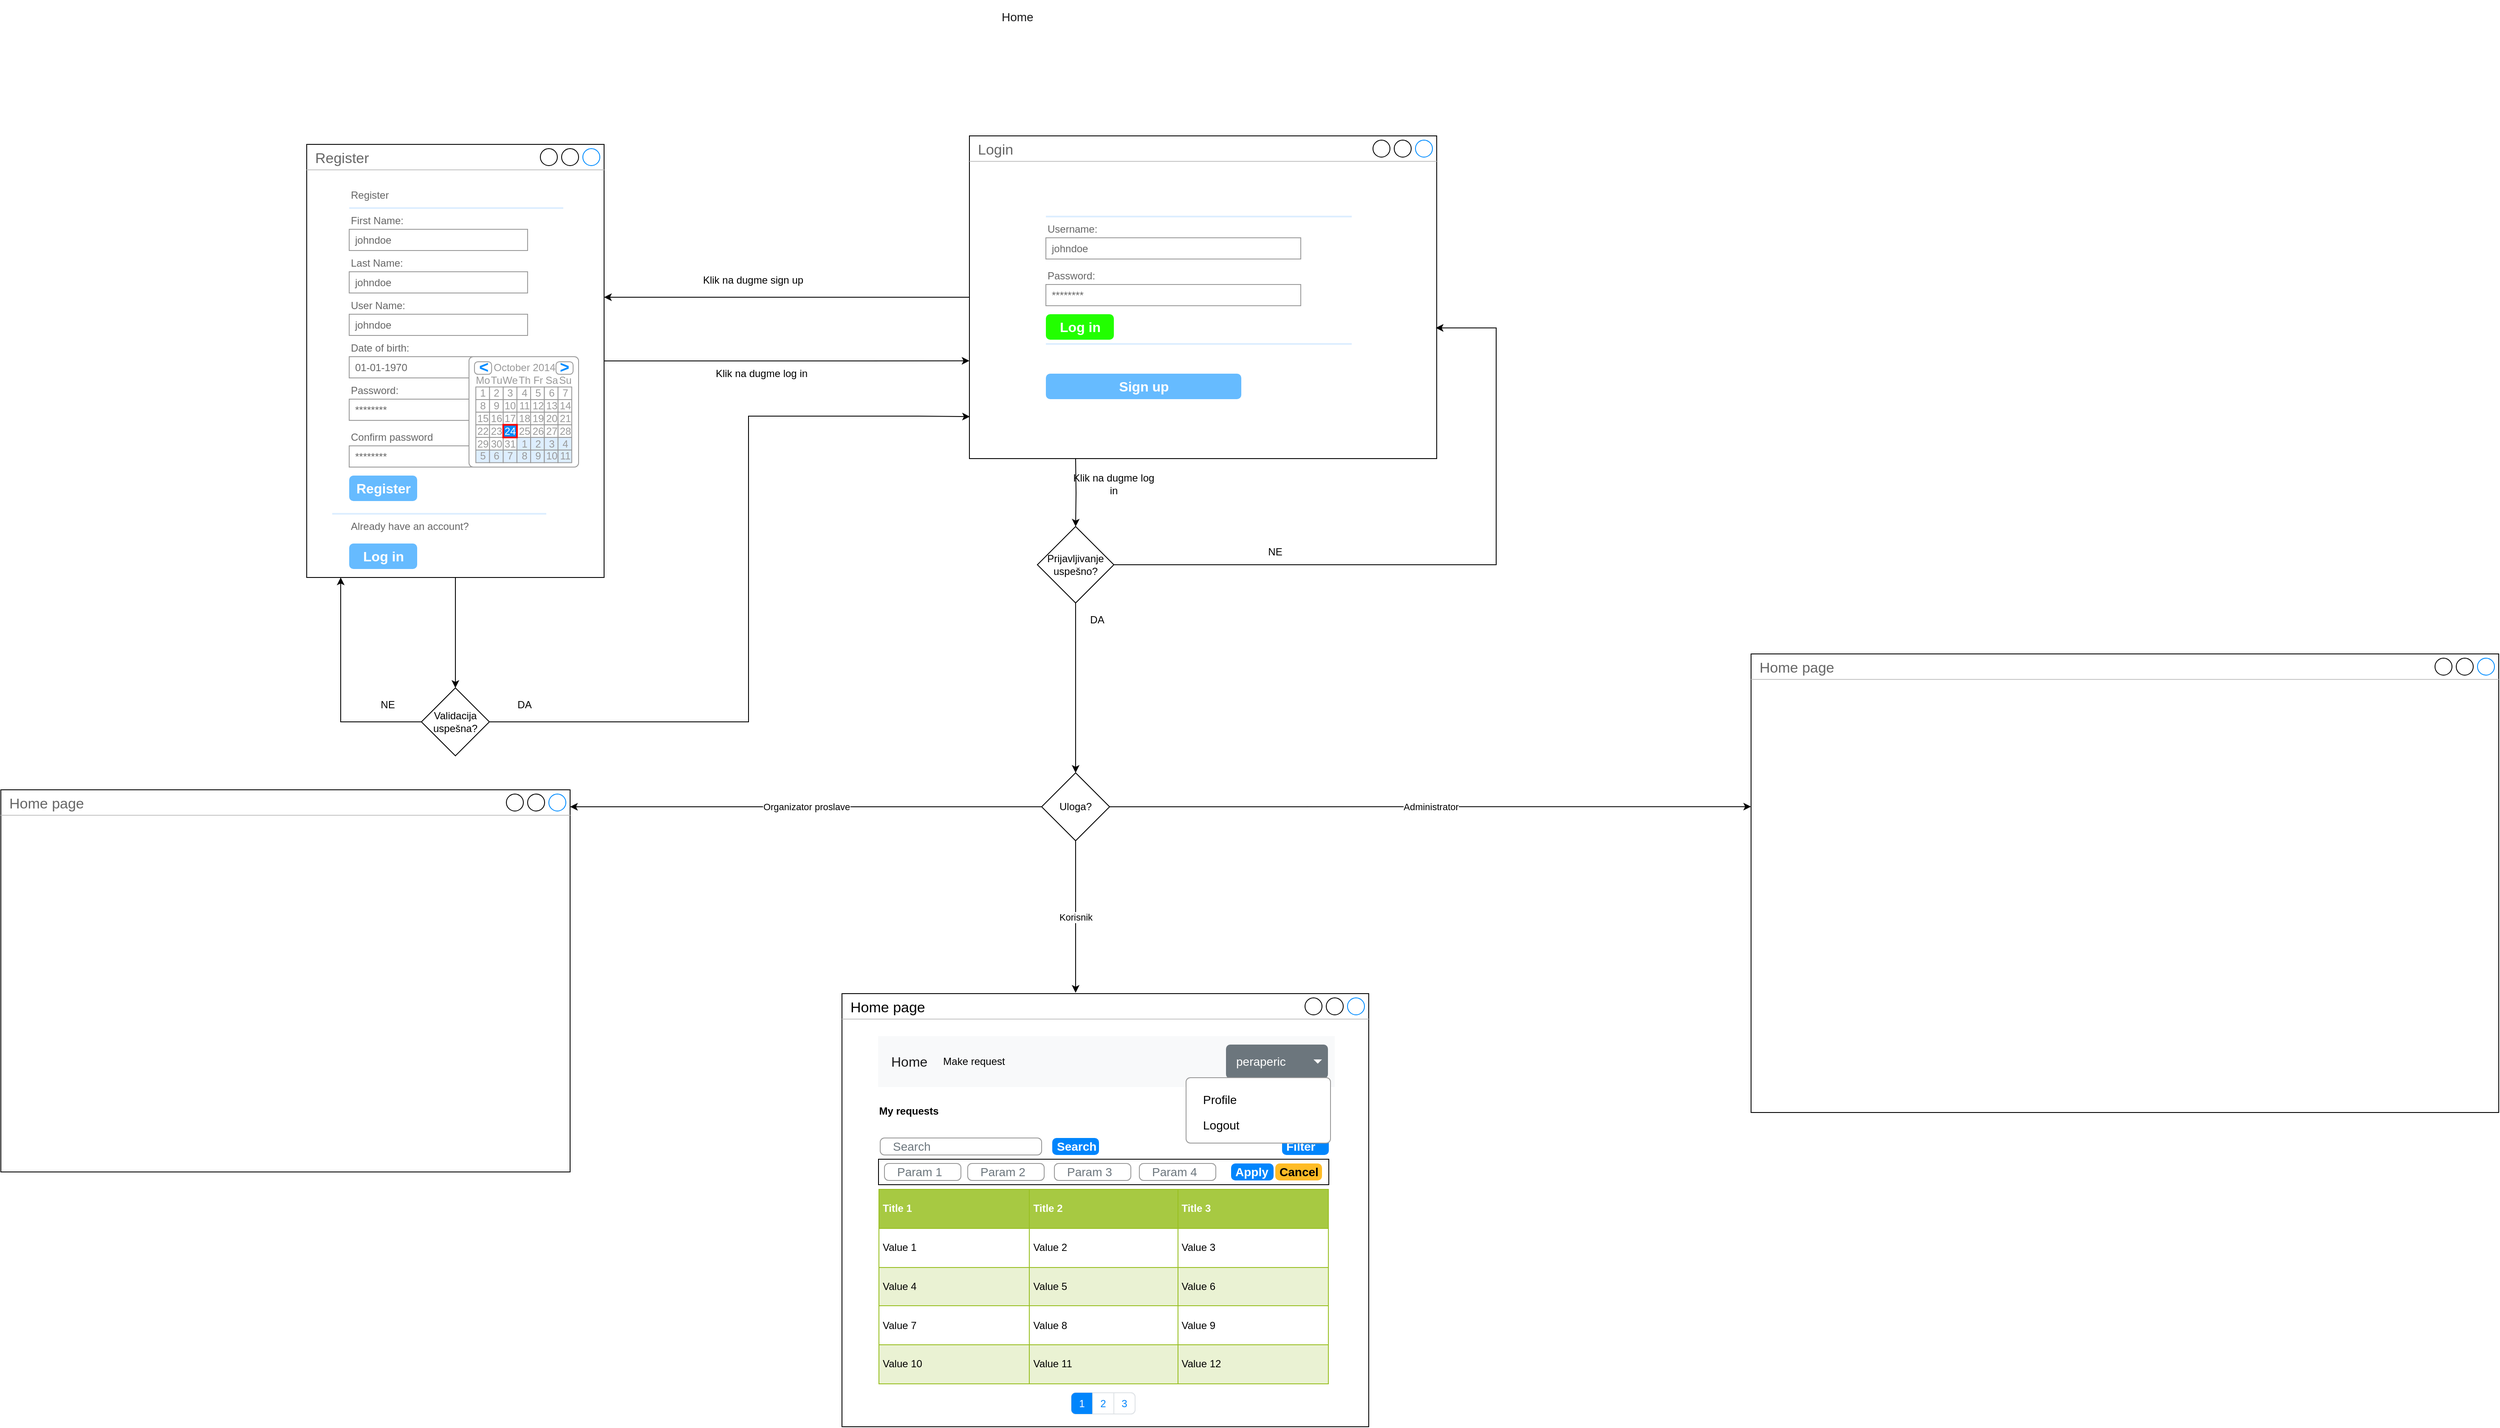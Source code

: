 <mxfile version="14.6.3" type="device"><diagram id="hn4XhIRVyCUq-A5fu4Kj" name="Page-1"><mxGraphModel dx="5763" dy="3389" grid="1" gridSize="10" guides="1" tooltips="1" connect="1" arrows="1" fold="1" page="1" pageScale="1" pageWidth="850" pageHeight="1100" math="0" shadow="0"><root><mxCell id="0"/><mxCell id="1" parent="0"/><mxCell id="iUttRsAcflUPDt40Tcuy-1" value="Login" style="strokeWidth=1;shadow=0;dashed=0;align=center;html=1;shape=mxgraph.mockup.containers.window;align=left;verticalAlign=top;spacingLeft=8;strokeColor2=#008cff;strokeColor3=#c4c4c4;fontColor=#666666;mainText=;fontSize=17;labelBackgroundColor=none;" parent="1" vertex="1"><mxGeometry x="60" y="30" width="550" height="380" as="geometry"/></mxCell><mxCell id="iUttRsAcflUPDt40Tcuy-2" value="" style="strokeWidth=1;shadow=0;dashed=0;align=center;html=1;shape=mxgraph.mockup.forms.rrect;rSize=0;fillColor=#ffffff;strokeColor=none;" parent="1" vertex="1"><mxGeometry x="140" y="90" width="400" height="270" as="geometry"/></mxCell><mxCell id="iUttRsAcflUPDt40Tcuy-3" value="" style="strokeWidth=1;shadow=0;dashed=0;align=center;html=1;shape=mxgraph.mockup.forms.anchor;fontSize=12;fontColor=#666666;align=left;resizeWidth=1;spacingLeft=0;" parent="iUttRsAcflUPDt40Tcuy-2" vertex="1"><mxGeometry width="200" height="20" relative="1" as="geometry"><mxPoint x="10" y="10" as="offset"/></mxGeometry></mxCell><mxCell id="iUttRsAcflUPDt40Tcuy-25" style="edgeStyle=orthogonalEdgeStyle;rounded=0;orthogonalLoop=1;jettySize=auto;html=1;entryX=0.5;entryY=0;entryDx=0;entryDy=0;" parent="iUttRsAcflUPDt40Tcuy-2" target="iUttRsAcflUPDt40Tcuy-14" edge="1"><mxGeometry relative="1" as="geometry"><mxPoint x="45" y="320" as="sourcePoint"/></mxGeometry></mxCell><mxCell id="iUttRsAcflUPDt40Tcuy-4" value="" style="shape=line;strokeColor=#ddeeff;strokeWidth=2;html=1;resizeWidth=1;" parent="iUttRsAcflUPDt40Tcuy-2" vertex="1"><mxGeometry width="360" height="10" relative="1" as="geometry"><mxPoint x="10" y="30" as="offset"/></mxGeometry></mxCell><mxCell id="iUttRsAcflUPDt40Tcuy-5" value="Username:" style="strokeWidth=1;shadow=0;dashed=0;align=center;html=1;shape=mxgraph.mockup.forms.anchor;fontSize=12;fontColor=#666666;align=left;resizeWidth=1;spacingLeft=0;" parent="iUttRsAcflUPDt40Tcuy-2" vertex="1"><mxGeometry width="200" height="20" relative="1" as="geometry"><mxPoint x="10" y="40" as="offset"/></mxGeometry></mxCell><mxCell id="iUttRsAcflUPDt40Tcuy-6" value="johndoe" style="strokeWidth=1;shadow=0;dashed=0;align=center;html=1;shape=mxgraph.mockup.forms.rrect;rSize=0;strokeColor=#999999;fontColor=#666666;align=left;spacingLeft=5;resizeWidth=1;" parent="iUttRsAcflUPDt40Tcuy-2" vertex="1"><mxGeometry width="300" height="25" relative="1" as="geometry"><mxPoint x="10" y="60" as="offset"/></mxGeometry></mxCell><mxCell id="iUttRsAcflUPDt40Tcuy-7" value="Password:" style="strokeWidth=1;shadow=0;dashed=0;align=center;html=1;shape=mxgraph.mockup.forms.anchor;fontSize=12;fontColor=#666666;align=left;resizeWidth=1;spacingLeft=0;" parent="iUttRsAcflUPDt40Tcuy-2" vertex="1"><mxGeometry width="200" height="20" relative="1" as="geometry"><mxPoint x="10" y="95" as="offset"/></mxGeometry></mxCell><mxCell id="iUttRsAcflUPDt40Tcuy-8" value="********" style="strokeWidth=1;shadow=0;dashed=0;align=center;html=1;shape=mxgraph.mockup.forms.rrect;rSize=0;strokeColor=#999999;fontColor=#666666;align=left;spacingLeft=5;resizeWidth=1;" parent="iUttRsAcflUPDt40Tcuy-2" vertex="1"><mxGeometry width="300" height="25" relative="1" as="geometry"><mxPoint x="10" y="115" as="offset"/></mxGeometry></mxCell><mxCell id="iUttRsAcflUPDt40Tcuy-9" value="Log in" style="strokeWidth=1;shadow=0;dashed=0;align=center;html=1;shape=mxgraph.mockup.forms.rrect;rSize=5;strokeColor=none;fontColor=#ffffff;fontSize=16;fontStyle=1;fillColor=#22FF00;" parent="iUttRsAcflUPDt40Tcuy-2" vertex="1"><mxGeometry y="1" width="80" height="30" relative="1" as="geometry"><mxPoint x="10" y="-120" as="offset"/></mxGeometry></mxCell><mxCell id="iUttRsAcflUPDt40Tcuy-11" value="" style="shape=line;strokeColor=#ddeeff;strokeWidth=2;html=1;resizeWidth=1;" parent="iUttRsAcflUPDt40Tcuy-2" vertex="1"><mxGeometry y="1" width="360" height="10" relative="1" as="geometry"><mxPoint x="10" y="-90" as="offset"/></mxGeometry></mxCell><mxCell id="iUttRsAcflUPDt40Tcuy-13" value="Sign up" style="strokeWidth=1;shadow=0;dashed=0;align=center;html=1;shape=mxgraph.mockup.forms.rrect;rSize=5;strokeColor=none;fontColor=#ffffff;fillColor=#66bbff;fontSize=16;fontStyle=1;" parent="iUttRsAcflUPDt40Tcuy-2" vertex="1"><mxGeometry y="1" width="230" height="30" relative="1" as="geometry"><mxPoint x="10" y="-50" as="offset"/></mxGeometry></mxCell><mxCell id="iUttRsAcflUPDt40Tcuy-14" value="Prijavljivanje uspešno?" style="rhombus;whiteSpace=wrap;html=1;fillColor=none;" parent="1" vertex="1"><mxGeometry x="140" y="490" width="90" height="90" as="geometry"/></mxCell><mxCell id="iUttRsAcflUPDt40Tcuy-28" value="Klik na dugme log in" style="text;html=1;strokeColor=none;fillColor=none;align=center;verticalAlign=middle;whiteSpace=wrap;rounded=0;" parent="1" vertex="1"><mxGeometry x="180" y="430" width="100" height="20" as="geometry"/></mxCell><mxCell id="UimRPWJzw-qE_jtU0a6a-83" style="edgeStyle=orthogonalEdgeStyle;rounded=0;orthogonalLoop=1;jettySize=auto;html=1;" edge="1" parent="1" source="UimRPWJzw-qE_jtU0a6a-1" target="UimRPWJzw-qE_jtU0a6a-82"><mxGeometry relative="1" as="geometry"/></mxCell><mxCell id="UimRPWJzw-qE_jtU0a6a-1" value="Register" style="strokeWidth=1;shadow=0;dashed=0;align=center;html=1;shape=mxgraph.mockup.containers.window;align=left;verticalAlign=top;spacingLeft=8;strokeColor2=#008cff;strokeColor3=#c4c4c4;fontColor=#666666;mainText=;fontSize=17;labelBackgroundColor=none;" vertex="1" parent="1"><mxGeometry x="-720" y="40" width="350" height="510" as="geometry"/></mxCell><mxCell id="UimRPWJzw-qE_jtU0a6a-2" value="" style="strokeWidth=1;shadow=0;dashed=0;align=center;html=1;shape=mxgraph.mockup.forms.rrect;rSize=0;fillColor=#ffffff;strokeColor=none;" vertex="1" parent="1"><mxGeometry x="-680" y="80" width="280" height="300" as="geometry"/></mxCell><mxCell id="UimRPWJzw-qE_jtU0a6a-3" value="Register" style="strokeWidth=1;shadow=0;dashed=0;align=center;html=1;shape=mxgraph.mockup.forms.anchor;fontSize=12;fontColor=#666666;align=left;resizeWidth=1;spacingLeft=0;" vertex="1" parent="UimRPWJzw-qE_jtU0a6a-2"><mxGeometry width="140" height="20" relative="1" as="geometry"><mxPoint x="10" y="10" as="offset"/></mxGeometry></mxCell><mxCell id="UimRPWJzw-qE_jtU0a6a-4" value="" style="shape=line;strokeColor=#ddeeff;strokeWidth=2;html=1;resizeWidth=1;" vertex="1" parent="UimRPWJzw-qE_jtU0a6a-2"><mxGeometry width="252" height="10" relative="1" as="geometry"><mxPoint x="10" y="30" as="offset"/></mxGeometry></mxCell><mxCell id="UimRPWJzw-qE_jtU0a6a-5" value="First Name:" style="strokeWidth=1;shadow=0;dashed=0;align=center;html=1;shape=mxgraph.mockup.forms.anchor;fontSize=12;fontColor=#666666;align=left;resizeWidth=1;spacingLeft=0;" vertex="1" parent="UimRPWJzw-qE_jtU0a6a-2"><mxGeometry width="140" height="20" relative="1" as="geometry"><mxPoint x="10" y="40" as="offset"/></mxGeometry></mxCell><mxCell id="UimRPWJzw-qE_jtU0a6a-6" value="johndoe" style="strokeWidth=1;shadow=0;dashed=0;align=center;html=1;shape=mxgraph.mockup.forms.rrect;rSize=0;strokeColor=#999999;fontColor=#666666;align=left;spacingLeft=5;resizeWidth=1;" vertex="1" parent="UimRPWJzw-qE_jtU0a6a-2"><mxGeometry width="210" height="25" relative="1" as="geometry"><mxPoint x="10" y="60" as="offset"/></mxGeometry></mxCell><mxCell id="UimRPWJzw-qE_jtU0a6a-7" value="Password:" style="strokeWidth=1;shadow=0;dashed=0;align=center;html=1;shape=mxgraph.mockup.forms.anchor;fontSize=12;fontColor=#666666;align=left;resizeWidth=1;spacingLeft=0;" vertex="1" parent="UimRPWJzw-qE_jtU0a6a-2"><mxGeometry width="140" height="20" relative="1" as="geometry"><mxPoint x="10" y="240" as="offset"/></mxGeometry></mxCell><mxCell id="UimRPWJzw-qE_jtU0a6a-8" value="********" style="strokeWidth=1;shadow=0;dashed=0;align=center;html=1;shape=mxgraph.mockup.forms.rrect;rSize=0;strokeColor=#999999;fontColor=#666666;align=left;spacingLeft=5;resizeWidth=1;" vertex="1" parent="UimRPWJzw-qE_jtU0a6a-2"><mxGeometry width="210" height="25" relative="1" as="geometry"><mxPoint x="10" y="260" as="offset"/></mxGeometry></mxCell><mxCell id="UimRPWJzw-qE_jtU0a6a-9" value="Register" style="strokeWidth=1;shadow=0;dashed=0;align=center;html=1;shape=mxgraph.mockup.forms.rrect;rSize=5;strokeColor=none;fontColor=#ffffff;fillColor=#66bbff;fontSize=16;fontStyle=1;" vertex="1" parent="UimRPWJzw-qE_jtU0a6a-2"><mxGeometry y="1" width="80" height="30" relative="1" as="geometry"><mxPoint x="10" y="50" as="offset"/></mxGeometry></mxCell><mxCell id="UimRPWJzw-qE_jtU0a6a-11" value="" style="shape=line;strokeColor=#ddeeff;strokeWidth=2;html=1;resizeWidth=1;" vertex="1" parent="UimRPWJzw-qE_jtU0a6a-2"><mxGeometry y="1" width="252" height="10" relative="1" as="geometry"><mxPoint x="-10" y="90" as="offset"/></mxGeometry></mxCell><mxCell id="UimRPWJzw-qE_jtU0a6a-12" value="Already have an account?" style="strokeWidth=1;shadow=0;dashed=0;align=center;html=1;shape=mxgraph.mockup.forms.anchor;fontSize=12;fontColor=#666666;align=left;spacingLeft=0;resizeWidth=1;" vertex="1" parent="UimRPWJzw-qE_jtU0a6a-2"><mxGeometry y="1" width="210" height="20" relative="1" as="geometry"><mxPoint x="10" y="100" as="offset"/></mxGeometry></mxCell><mxCell id="UimRPWJzw-qE_jtU0a6a-13" value="Log in" style="strokeWidth=1;shadow=0;dashed=0;align=center;html=1;shape=mxgraph.mockup.forms.rrect;rSize=5;strokeColor=none;fontColor=#ffffff;fillColor=#66bbff;fontSize=16;fontStyle=1;" vertex="1" parent="UimRPWJzw-qE_jtU0a6a-2"><mxGeometry y="1" width="80" height="30" relative="1" as="geometry"><mxPoint x="10" y="130" as="offset"/></mxGeometry></mxCell><mxCell id="UimRPWJzw-qE_jtU0a6a-14" value="********" style="strokeWidth=1;shadow=0;dashed=0;align=center;html=1;shape=mxgraph.mockup.forms.rrect;rSize=0;strokeColor=#999999;fontColor=#666666;align=left;spacingLeft=5;resizeWidth=1;" vertex="1" parent="UimRPWJzw-qE_jtU0a6a-2"><mxGeometry width="210" height="25" relative="1" as="geometry"><mxPoint x="10" y="315" as="offset"/></mxGeometry></mxCell><mxCell id="UimRPWJzw-qE_jtU0a6a-15" value="Confirm password" style="strokeWidth=1;shadow=0;dashed=0;align=center;html=1;shape=mxgraph.mockup.forms.anchor;fontSize=12;fontColor=#666666;align=left;resizeWidth=1;spacingLeft=0;" vertex="1" parent="UimRPWJzw-qE_jtU0a6a-2"><mxGeometry width="140" height="20" relative="1" as="geometry"><mxPoint x="10" y="295" as="offset"/></mxGeometry></mxCell><mxCell id="UimRPWJzw-qE_jtU0a6a-16" value="Last Name:" style="strokeWidth=1;shadow=0;dashed=0;align=center;html=1;shape=mxgraph.mockup.forms.anchor;fontSize=12;fontColor=#666666;align=left;resizeWidth=1;spacingLeft=0;" vertex="1" parent="UimRPWJzw-qE_jtU0a6a-2"><mxGeometry width="140" height="20" relative="1" as="geometry"><mxPoint x="10" y="90" as="offset"/></mxGeometry></mxCell><mxCell id="UimRPWJzw-qE_jtU0a6a-17" value="johndoe" style="strokeWidth=1;shadow=0;dashed=0;align=center;html=1;shape=mxgraph.mockup.forms.rrect;rSize=0;strokeColor=#999999;fontColor=#666666;align=left;spacingLeft=5;resizeWidth=1;" vertex="1" parent="UimRPWJzw-qE_jtU0a6a-2"><mxGeometry width="210" height="25" relative="1" as="geometry"><mxPoint x="10" y="110" as="offset"/></mxGeometry></mxCell><mxCell id="UimRPWJzw-qE_jtU0a6a-18" value="User Name:" style="strokeWidth=1;shadow=0;dashed=0;align=center;html=1;shape=mxgraph.mockup.forms.anchor;fontSize=12;fontColor=#666666;align=left;resizeWidth=1;spacingLeft=0;" vertex="1" parent="UimRPWJzw-qE_jtU0a6a-2"><mxGeometry width="140" height="20" relative="1" as="geometry"><mxPoint x="10" y="140" as="offset"/></mxGeometry></mxCell><mxCell id="UimRPWJzw-qE_jtU0a6a-19" value="johndoe" style="strokeWidth=1;shadow=0;dashed=0;align=center;html=1;shape=mxgraph.mockup.forms.rrect;rSize=0;strokeColor=#999999;fontColor=#666666;align=left;spacingLeft=5;resizeWidth=1;" vertex="1" parent="UimRPWJzw-qE_jtU0a6a-2"><mxGeometry width="210" height="25" relative="1" as="geometry"><mxPoint x="10" y="160" as="offset"/></mxGeometry></mxCell><mxCell id="UimRPWJzw-qE_jtU0a6a-20" value="01-01-1970" style="strokeWidth=1;shadow=0;dashed=0;align=center;html=1;shape=mxgraph.mockup.forms.rrect;rSize=0;strokeColor=#999999;fontColor=#666666;align=left;spacingLeft=5;resizeWidth=1;" vertex="1" parent="UimRPWJzw-qE_jtU0a6a-2"><mxGeometry width="210" height="25" relative="1" as="geometry"><mxPoint x="10" y="210" as="offset"/></mxGeometry></mxCell><mxCell id="UimRPWJzw-qE_jtU0a6a-21" value="&lt;div&gt;Date of birth:&lt;/div&gt;" style="strokeWidth=1;shadow=0;dashed=0;align=center;html=1;shape=mxgraph.mockup.forms.anchor;fontSize=12;fontColor=#666666;align=left;resizeWidth=1;spacingLeft=0;" vertex="1" parent="UimRPWJzw-qE_jtU0a6a-2"><mxGeometry width="140" height="20" relative="1" as="geometry"><mxPoint x="10" y="190" as="offset"/></mxGeometry></mxCell><mxCell id="UimRPWJzw-qE_jtU0a6a-22" value="" style="strokeWidth=1;shadow=0;dashed=0;align=center;html=1;shape=mxgraph.mockup.forms.rrect;rSize=5;strokeColor=#999999;fillColor=#ffffff;" vertex="1" parent="1"><mxGeometry x="-529" y="290" width="129" height="130" as="geometry"/></mxCell><mxCell id="UimRPWJzw-qE_jtU0a6a-23" value="October 2014" style="strokeWidth=1;shadow=0;dashed=0;align=center;html=1;shape=mxgraph.mockup.forms.anchor;fontColor=#999999;" vertex="1" parent="UimRPWJzw-qE_jtU0a6a-22"><mxGeometry x="24.188" y="5.943" width="80.625" height="14.857" as="geometry"/></mxCell><mxCell id="UimRPWJzw-qE_jtU0a6a-24" value="&lt;" style="strokeWidth=1;shadow=0;dashed=0;align=center;html=1;shape=mxgraph.mockup.forms.rrect;rSize=4;strokeColor=#999999;fontColor=#008cff;fontSize=19;fontStyle=1;" vertex="1" parent="UimRPWJzw-qE_jtU0a6a-22"><mxGeometry x="6.45" y="5.943" width="20.156" height="14.857" as="geometry"/></mxCell><mxCell id="UimRPWJzw-qE_jtU0a6a-25" value="&gt;" style="strokeWidth=1;shadow=0;dashed=0;align=center;html=1;shape=mxgraph.mockup.forms.rrect;rSize=4;strokeColor=#999999;fontColor=#008cff;fontSize=19;fontStyle=1;" vertex="1" parent="UimRPWJzw-qE_jtU0a6a-22"><mxGeometry x="102.394" y="5.943" width="20.156" height="14.857" as="geometry"/></mxCell><mxCell id="UimRPWJzw-qE_jtU0a6a-26" value="Mo" style="strokeWidth=1;shadow=0;dashed=0;align=center;html=1;shape=mxgraph.mockup.forms.anchor;fontColor=#999999;" vertex="1" parent="UimRPWJzw-qE_jtU0a6a-22"><mxGeometry x="8.062" y="20.8" width="16.125" height="14.857" as="geometry"/></mxCell><mxCell id="UimRPWJzw-qE_jtU0a6a-27" value="Tu" style="strokeWidth=1;shadow=0;dashed=0;align=center;html=1;shape=mxgraph.mockup.forms.anchor;fontColor=#999999;" vertex="1" parent="UimRPWJzw-qE_jtU0a6a-22"><mxGeometry x="24.188" y="20.8" width="16.125" height="14.857" as="geometry"/></mxCell><mxCell id="UimRPWJzw-qE_jtU0a6a-28" value="We" style="strokeWidth=1;shadow=0;dashed=0;align=center;html=1;shape=mxgraph.mockup.forms.anchor;fontColor=#999999;" vertex="1" parent="UimRPWJzw-qE_jtU0a6a-22"><mxGeometry x="40.312" y="20.8" width="16.125" height="14.857" as="geometry"/></mxCell><mxCell id="UimRPWJzw-qE_jtU0a6a-29" value="Th" style="strokeWidth=1;shadow=0;dashed=0;align=center;html=1;shape=mxgraph.mockup.forms.anchor;fontColor=#999999;" vertex="1" parent="UimRPWJzw-qE_jtU0a6a-22"><mxGeometry x="56.438" y="20.8" width="16.125" height="14.857" as="geometry"/></mxCell><mxCell id="UimRPWJzw-qE_jtU0a6a-30" value="Fr" style="strokeWidth=1;shadow=0;dashed=0;align=center;html=1;shape=mxgraph.mockup.forms.anchor;fontColor=#999999;" vertex="1" parent="UimRPWJzw-qE_jtU0a6a-22"><mxGeometry x="72.562" y="20.8" width="16.125" height="14.857" as="geometry"/></mxCell><mxCell id="UimRPWJzw-qE_jtU0a6a-31" value="Sa" style="strokeWidth=1;shadow=0;dashed=0;align=center;html=1;shape=mxgraph.mockup.forms.anchor;fontColor=#999999;" vertex="1" parent="UimRPWJzw-qE_jtU0a6a-22"><mxGeometry x="88.688" y="20.8" width="16.125" height="14.857" as="geometry"/></mxCell><mxCell id="UimRPWJzw-qE_jtU0a6a-32" value="Su" style="strokeWidth=1;shadow=0;dashed=0;align=center;html=1;shape=mxgraph.mockup.forms.anchor;fontColor=#999999;" vertex="1" parent="UimRPWJzw-qE_jtU0a6a-22"><mxGeometry x="104.812" y="20.8" width="16.125" height="14.857" as="geometry"/></mxCell><mxCell id="UimRPWJzw-qE_jtU0a6a-33" value="1" style="strokeWidth=1;shadow=0;dashed=0;align=center;html=1;shape=mxgraph.mockup.forms.rrect;rSize=0;strokeColor=#999999;fontColor=#999999;" vertex="1" parent="UimRPWJzw-qE_jtU0a6a-22"><mxGeometry x="8.062" y="35.657" width="16.125" height="14.857" as="geometry"/></mxCell><mxCell id="UimRPWJzw-qE_jtU0a6a-34" value="2" style="strokeWidth=1;shadow=0;dashed=0;align=center;html=1;shape=mxgraph.mockup.forms.rrect;rSize=0;strokeColor=#999999;fontColor=#999999;" vertex="1" parent="UimRPWJzw-qE_jtU0a6a-22"><mxGeometry x="24.188" y="35.657" width="16.125" height="14.857" as="geometry"/></mxCell><mxCell id="UimRPWJzw-qE_jtU0a6a-35" value="3" style="strokeWidth=1;shadow=0;dashed=0;align=center;html=1;shape=mxgraph.mockup.forms.rrect;rSize=0;strokeColor=#999999;fontColor=#999999;" vertex="1" parent="UimRPWJzw-qE_jtU0a6a-22"><mxGeometry x="40.312" y="35.657" width="16.125" height="14.857" as="geometry"/></mxCell><mxCell id="UimRPWJzw-qE_jtU0a6a-36" value="4" style="strokeWidth=1;shadow=0;dashed=0;align=center;html=1;shape=mxgraph.mockup.forms.rrect;rSize=0;strokeColor=#999999;fontColor=#999999;" vertex="1" parent="UimRPWJzw-qE_jtU0a6a-22"><mxGeometry x="56.438" y="35.657" width="16.125" height="14.857" as="geometry"/></mxCell><mxCell id="UimRPWJzw-qE_jtU0a6a-37" value="5" style="strokeWidth=1;shadow=0;dashed=0;align=center;html=1;shape=mxgraph.mockup.forms.rrect;rSize=0;strokeColor=#999999;fontColor=#999999;" vertex="1" parent="UimRPWJzw-qE_jtU0a6a-22"><mxGeometry x="72.562" y="35.657" width="16.125" height="14.857" as="geometry"/></mxCell><mxCell id="UimRPWJzw-qE_jtU0a6a-38" value="6" style="strokeWidth=1;shadow=0;dashed=0;align=center;html=1;shape=mxgraph.mockup.forms.rrect;rSize=0;strokeColor=#999999;fontColor=#999999;" vertex="1" parent="UimRPWJzw-qE_jtU0a6a-22"><mxGeometry x="88.688" y="35.657" width="16.125" height="14.857" as="geometry"/></mxCell><mxCell id="UimRPWJzw-qE_jtU0a6a-39" value="7" style="strokeWidth=1;shadow=0;dashed=0;align=center;html=1;shape=mxgraph.mockup.forms.rrect;rSize=0;strokeColor=#999999;fontColor=#999999;" vertex="1" parent="UimRPWJzw-qE_jtU0a6a-22"><mxGeometry x="104.812" y="35.657" width="16.125" height="14.857" as="geometry"/></mxCell><mxCell id="UimRPWJzw-qE_jtU0a6a-40" value="8" style="strokeWidth=1;shadow=0;dashed=0;align=center;html=1;shape=mxgraph.mockup.forms.rrect;rSize=0;strokeColor=#999999;fontColor=#999999;" vertex="1" parent="UimRPWJzw-qE_jtU0a6a-22"><mxGeometry x="8.062" y="50.514" width="16.125" height="14.857" as="geometry"/></mxCell><mxCell id="UimRPWJzw-qE_jtU0a6a-41" value="9" style="strokeWidth=1;shadow=0;dashed=0;align=center;html=1;shape=mxgraph.mockup.forms.rrect;rSize=0;strokeColor=#999999;fontColor=#999999;" vertex="1" parent="UimRPWJzw-qE_jtU0a6a-22"><mxGeometry x="24.188" y="50.514" width="16.125" height="14.857" as="geometry"/></mxCell><mxCell id="UimRPWJzw-qE_jtU0a6a-42" value="10" style="strokeWidth=1;shadow=0;dashed=0;align=center;html=1;shape=mxgraph.mockup.forms.rrect;rSize=0;strokeColor=#999999;fontColor=#999999;" vertex="1" parent="UimRPWJzw-qE_jtU0a6a-22"><mxGeometry x="40.312" y="50.514" width="16.125" height="14.857" as="geometry"/></mxCell><mxCell id="UimRPWJzw-qE_jtU0a6a-43" value="11" style="strokeWidth=1;shadow=0;dashed=0;align=center;html=1;shape=mxgraph.mockup.forms.rrect;rSize=0;strokeColor=#999999;fontColor=#999999;" vertex="1" parent="UimRPWJzw-qE_jtU0a6a-22"><mxGeometry x="56.438" y="50.514" width="16.125" height="14.857" as="geometry"/></mxCell><mxCell id="UimRPWJzw-qE_jtU0a6a-44" value="12" style="strokeWidth=1;shadow=0;dashed=0;align=center;html=1;shape=mxgraph.mockup.forms.rrect;rSize=0;strokeColor=#999999;fontColor=#999999;" vertex="1" parent="UimRPWJzw-qE_jtU0a6a-22"><mxGeometry x="72.562" y="50.514" width="16.125" height="14.857" as="geometry"/></mxCell><mxCell id="UimRPWJzw-qE_jtU0a6a-45" value="13" style="strokeWidth=1;shadow=0;dashed=0;align=center;html=1;shape=mxgraph.mockup.forms.rrect;rSize=0;strokeColor=#999999;fontColor=#999999;" vertex="1" parent="UimRPWJzw-qE_jtU0a6a-22"><mxGeometry x="88.688" y="50.514" width="16.125" height="14.857" as="geometry"/></mxCell><mxCell id="UimRPWJzw-qE_jtU0a6a-46" value="14" style="strokeWidth=1;shadow=0;dashed=0;align=center;html=1;shape=mxgraph.mockup.forms.rrect;rSize=0;strokeColor=#999999;fontColor=#999999;" vertex="1" parent="UimRPWJzw-qE_jtU0a6a-22"><mxGeometry x="104.812" y="50.514" width="16.125" height="14.857" as="geometry"/></mxCell><mxCell id="UimRPWJzw-qE_jtU0a6a-47" value="15" style="strokeWidth=1;shadow=0;dashed=0;align=center;html=1;shape=mxgraph.mockup.forms.rrect;rSize=0;strokeColor=#999999;fontColor=#999999;" vertex="1" parent="UimRPWJzw-qE_jtU0a6a-22"><mxGeometry x="8.062" y="65.371" width="16.125" height="14.857" as="geometry"/></mxCell><mxCell id="UimRPWJzw-qE_jtU0a6a-48" value="16" style="strokeWidth=1;shadow=0;dashed=0;align=center;html=1;shape=mxgraph.mockup.forms.rrect;rSize=0;strokeColor=#999999;fontColor=#999999;" vertex="1" parent="UimRPWJzw-qE_jtU0a6a-22"><mxGeometry x="24.188" y="65.371" width="16.125" height="14.857" as="geometry"/></mxCell><mxCell id="UimRPWJzw-qE_jtU0a6a-49" value="17" style="strokeWidth=1;shadow=0;dashed=0;align=center;html=1;shape=mxgraph.mockup.forms.rrect;rSize=0;strokeColor=#999999;fontColor=#999999;" vertex="1" parent="UimRPWJzw-qE_jtU0a6a-22"><mxGeometry x="40.312" y="65.371" width="16.125" height="14.857" as="geometry"/></mxCell><mxCell id="UimRPWJzw-qE_jtU0a6a-50" value="18" style="strokeWidth=1;shadow=0;dashed=0;align=center;html=1;shape=mxgraph.mockup.forms.rrect;rSize=0;strokeColor=#999999;fontColor=#999999;" vertex="1" parent="UimRPWJzw-qE_jtU0a6a-22"><mxGeometry x="56.438" y="65.371" width="16.125" height="14.857" as="geometry"/></mxCell><mxCell id="UimRPWJzw-qE_jtU0a6a-51" value="19" style="strokeWidth=1;shadow=0;dashed=0;align=center;html=1;shape=mxgraph.mockup.forms.rrect;rSize=0;strokeColor=#999999;fontColor=#999999;" vertex="1" parent="UimRPWJzw-qE_jtU0a6a-22"><mxGeometry x="72.562" y="65.371" width="16.125" height="14.857" as="geometry"/></mxCell><mxCell id="UimRPWJzw-qE_jtU0a6a-52" value="20" style="strokeWidth=1;shadow=0;dashed=0;align=center;html=1;shape=mxgraph.mockup.forms.rrect;rSize=0;strokeColor=#999999;fontColor=#999999;" vertex="1" parent="UimRPWJzw-qE_jtU0a6a-22"><mxGeometry x="88.688" y="65.371" width="16.125" height="14.857" as="geometry"/></mxCell><mxCell id="UimRPWJzw-qE_jtU0a6a-53" value="21" style="strokeWidth=1;shadow=0;dashed=0;align=center;html=1;shape=mxgraph.mockup.forms.rrect;rSize=0;strokeColor=#999999;fontColor=#999999;" vertex="1" parent="UimRPWJzw-qE_jtU0a6a-22"><mxGeometry x="104.812" y="65.371" width="16.125" height="14.857" as="geometry"/></mxCell><mxCell id="UimRPWJzw-qE_jtU0a6a-54" value="22" style="strokeWidth=1;shadow=0;dashed=0;align=center;html=1;shape=mxgraph.mockup.forms.rrect;rSize=0;strokeColor=#999999;fontColor=#999999;" vertex="1" parent="UimRPWJzw-qE_jtU0a6a-22"><mxGeometry x="8.062" y="80.229" width="16.125" height="14.857" as="geometry"/></mxCell><mxCell id="UimRPWJzw-qE_jtU0a6a-55" value="23" style="strokeWidth=1;shadow=0;dashed=0;align=center;html=1;shape=mxgraph.mockup.forms.rrect;rSize=0;strokeColor=#999999;fontColor=#999999;" vertex="1" parent="UimRPWJzw-qE_jtU0a6a-22"><mxGeometry x="24.188" y="80.229" width="16.125" height="14.857" as="geometry"/></mxCell><mxCell id="UimRPWJzw-qE_jtU0a6a-56" value="25" style="strokeWidth=1;shadow=0;dashed=0;align=center;html=1;shape=mxgraph.mockup.forms.rrect;rSize=0;strokeColor=#999999;fontColor=#999999;" vertex="1" parent="UimRPWJzw-qE_jtU0a6a-22"><mxGeometry x="56.438" y="80.229" width="16.125" height="14.857" as="geometry"/></mxCell><mxCell id="UimRPWJzw-qE_jtU0a6a-57" value="26" style="strokeWidth=1;shadow=0;dashed=0;align=center;html=1;shape=mxgraph.mockup.forms.rrect;rSize=0;strokeColor=#999999;fontColor=#999999;" vertex="1" parent="UimRPWJzw-qE_jtU0a6a-22"><mxGeometry x="72.562" y="80.229" width="16.125" height="14.857" as="geometry"/></mxCell><mxCell id="UimRPWJzw-qE_jtU0a6a-58" value="27" style="strokeWidth=1;shadow=0;dashed=0;align=center;html=1;shape=mxgraph.mockup.forms.rrect;rSize=0;strokeColor=#999999;fontColor=#999999;" vertex="1" parent="UimRPWJzw-qE_jtU0a6a-22"><mxGeometry x="88.688" y="80.229" width="16.125" height="14.857" as="geometry"/></mxCell><mxCell id="UimRPWJzw-qE_jtU0a6a-59" value="28" style="strokeWidth=1;shadow=0;dashed=0;align=center;html=1;shape=mxgraph.mockup.forms.rrect;rSize=0;strokeColor=#999999;fontColor=#999999;" vertex="1" parent="UimRPWJzw-qE_jtU0a6a-22"><mxGeometry x="104.812" y="80.229" width="16.125" height="14.857" as="geometry"/></mxCell><mxCell id="UimRPWJzw-qE_jtU0a6a-60" value="29" style="strokeWidth=1;shadow=0;dashed=0;align=center;html=1;shape=mxgraph.mockup.forms.rrect;rSize=0;strokeColor=#999999;fontColor=#999999;" vertex="1" parent="UimRPWJzw-qE_jtU0a6a-22"><mxGeometry x="8.062" y="95.086" width="16.125" height="14.857" as="geometry"/></mxCell><mxCell id="UimRPWJzw-qE_jtU0a6a-61" value="30" style="strokeWidth=1;shadow=0;dashed=0;align=center;html=1;shape=mxgraph.mockup.forms.rrect;rSize=0;strokeColor=#999999;fontColor=#999999;" vertex="1" parent="UimRPWJzw-qE_jtU0a6a-22"><mxGeometry x="24.188" y="95.086" width="16.125" height="14.857" as="geometry"/></mxCell><mxCell id="UimRPWJzw-qE_jtU0a6a-62" value="31" style="strokeWidth=1;shadow=0;dashed=0;align=center;html=1;shape=mxgraph.mockup.forms.rrect;rSize=0;strokeColor=#999999;fontColor=#999999;" vertex="1" parent="UimRPWJzw-qE_jtU0a6a-22"><mxGeometry x="40.312" y="95.086" width="16.125" height="14.857" as="geometry"/></mxCell><mxCell id="UimRPWJzw-qE_jtU0a6a-63" value="1" style="strokeWidth=1;shadow=0;dashed=0;align=center;html=1;shape=mxgraph.mockup.forms.rrect;rSize=0;strokeColor=#999999;fontColor=#999999;fillColor=#ddeeff;" vertex="1" parent="UimRPWJzw-qE_jtU0a6a-22"><mxGeometry x="56.438" y="95.086" width="16.125" height="14.857" as="geometry"/></mxCell><mxCell id="UimRPWJzw-qE_jtU0a6a-64" value="2" style="strokeWidth=1;shadow=0;dashed=0;align=center;html=1;shape=mxgraph.mockup.forms.rrect;rSize=0;strokeColor=#999999;fontColor=#999999;fillColor=#ddeeff;" vertex="1" parent="UimRPWJzw-qE_jtU0a6a-22"><mxGeometry x="72.562" y="95.086" width="16.125" height="14.857" as="geometry"/></mxCell><mxCell id="UimRPWJzw-qE_jtU0a6a-65" value="3" style="strokeWidth=1;shadow=0;dashed=0;align=center;html=1;shape=mxgraph.mockup.forms.rrect;rSize=0;strokeColor=#999999;fontColor=#999999;fillColor=#ddeeff;" vertex="1" parent="UimRPWJzw-qE_jtU0a6a-22"><mxGeometry x="88.688" y="95.086" width="16.125" height="14.857" as="geometry"/></mxCell><mxCell id="UimRPWJzw-qE_jtU0a6a-66" value="4" style="strokeWidth=1;shadow=0;dashed=0;align=center;html=1;shape=mxgraph.mockup.forms.rrect;rSize=0;strokeColor=#999999;fontColor=#999999;fillColor=#ddeeff;" vertex="1" parent="UimRPWJzw-qE_jtU0a6a-22"><mxGeometry x="104.812" y="95.086" width="16.125" height="14.857" as="geometry"/></mxCell><mxCell id="UimRPWJzw-qE_jtU0a6a-67" value="5" style="strokeWidth=1;shadow=0;dashed=0;align=center;html=1;shape=mxgraph.mockup.forms.rrect;rSize=0;strokeColor=#999999;fontColor=#999999;fillColor=#ddeeff;" vertex="1" parent="UimRPWJzw-qE_jtU0a6a-22"><mxGeometry x="8.062" y="109.943" width="16.125" height="14.857" as="geometry"/></mxCell><mxCell id="UimRPWJzw-qE_jtU0a6a-68" value="6" style="strokeWidth=1;shadow=0;dashed=0;align=center;html=1;shape=mxgraph.mockup.forms.rrect;rSize=0;strokeColor=#999999;fontColor=#999999;fillColor=#ddeeff;" vertex="1" parent="UimRPWJzw-qE_jtU0a6a-22"><mxGeometry x="24.188" y="109.943" width="16.125" height="14.857" as="geometry"/></mxCell><mxCell id="UimRPWJzw-qE_jtU0a6a-69" value="7" style="strokeWidth=1;shadow=0;dashed=0;align=center;html=1;shape=mxgraph.mockup.forms.rrect;rSize=0;strokeColor=#999999;fontColor=#999999;fillColor=#ddeeff;" vertex="1" parent="UimRPWJzw-qE_jtU0a6a-22"><mxGeometry x="40.312" y="109.943" width="16.125" height="14.857" as="geometry"/></mxCell><mxCell id="UimRPWJzw-qE_jtU0a6a-70" value="8" style="strokeWidth=1;shadow=0;dashed=0;align=center;html=1;shape=mxgraph.mockup.forms.rrect;rSize=0;strokeColor=#999999;fontColor=#999999;fillColor=#ddeeff;" vertex="1" parent="UimRPWJzw-qE_jtU0a6a-22"><mxGeometry x="56.438" y="109.943" width="16.125" height="14.857" as="geometry"/></mxCell><mxCell id="UimRPWJzw-qE_jtU0a6a-71" value="9" style="strokeWidth=1;shadow=0;dashed=0;align=center;html=1;shape=mxgraph.mockup.forms.rrect;rSize=0;strokeColor=#999999;fontColor=#999999;fillColor=#ddeeff;" vertex="1" parent="UimRPWJzw-qE_jtU0a6a-22"><mxGeometry x="72.562" y="109.943" width="16.125" height="14.857" as="geometry"/></mxCell><mxCell id="UimRPWJzw-qE_jtU0a6a-72" value="10" style="strokeWidth=1;shadow=0;dashed=0;align=center;html=1;shape=mxgraph.mockup.forms.rrect;rSize=0;strokeColor=#999999;fontColor=#999999;fillColor=#ddeeff;" vertex="1" parent="UimRPWJzw-qE_jtU0a6a-22"><mxGeometry x="88.688" y="109.943" width="16.125" height="14.857" as="geometry"/></mxCell><mxCell id="UimRPWJzw-qE_jtU0a6a-73" value="11" style="strokeWidth=1;shadow=0;dashed=0;align=center;html=1;shape=mxgraph.mockup.forms.rrect;rSize=0;strokeColor=#999999;fontColor=#999999;fillColor=#ddeeff;" vertex="1" parent="UimRPWJzw-qE_jtU0a6a-22"><mxGeometry x="104.812" y="109.943" width="16.125" height="14.857" as="geometry"/></mxCell><mxCell id="UimRPWJzw-qE_jtU0a6a-74" value="24" style="strokeWidth=1;shadow=0;dashed=0;align=center;html=1;shape=mxgraph.mockup.forms.rrect;rSize=0;strokeColor=#ff0000;fontColor=#ffffff;strokeWidth=2;fillColor=#008cff;" vertex="1" parent="UimRPWJzw-qE_jtU0a6a-22"><mxGeometry x="40.312" y="80.229" width="16.125" height="14.857" as="geometry"/></mxCell><mxCell id="UimRPWJzw-qE_jtU0a6a-82" value="Validacija uspešna?" style="rhombus;whiteSpace=wrap;html=1;" vertex="1" parent="1"><mxGeometry x="-585" y="680" width="80" height="80" as="geometry"/></mxCell><mxCell id="UimRPWJzw-qE_jtU0a6a-89" value="" style="group" vertex="1" connectable="0" parent="1"><mxGeometry x="-250" y="300" width="130" height="20" as="geometry"/></mxCell><mxCell id="UimRPWJzw-qE_jtU0a6a-80" style="edgeStyle=orthogonalEdgeStyle;rounded=0;orthogonalLoop=1;jettySize=auto;html=1;entryX=0;entryY=0.697;entryDx=0;entryDy=0;entryPerimeter=0;" edge="1" parent="UimRPWJzw-qE_jtU0a6a-89" source="UimRPWJzw-qE_jtU0a6a-1" target="iUttRsAcflUPDt40Tcuy-1"><mxGeometry relative="1" as="geometry"/></mxCell><mxCell id="UimRPWJzw-qE_jtU0a6a-81" value="Klik na dugme log in" style="text;html=1;align=center;verticalAlign=middle;resizable=0;points=[];autosize=1;strokeColor=none;" vertex="1" parent="UimRPWJzw-qE_jtU0a6a-89"><mxGeometry width="130" height="20" as="geometry"/></mxCell><mxCell id="UimRPWJzw-qE_jtU0a6a-90" value="" style="group" vertex="1" connectable="0" parent="1"><mxGeometry x="-270" y="190" width="145" height="30" as="geometry"/></mxCell><mxCell id="UimRPWJzw-qE_jtU0a6a-77" style="edgeStyle=orthogonalEdgeStyle;rounded=0;orthogonalLoop=1;jettySize=auto;html=1;" edge="1" parent="UimRPWJzw-qE_jtU0a6a-90" source="iUttRsAcflUPDt40Tcuy-1" target="UimRPWJzw-qE_jtU0a6a-1"><mxGeometry relative="1" as="geometry"><Array as="points"><mxPoint y="30"/><mxPoint y="30"/></Array></mxGeometry></mxCell><mxCell id="UimRPWJzw-qE_jtU0a6a-78" value="Klik na dugme sign up" style="text;html=1;align=center;verticalAlign=middle;resizable=0;points=[];autosize=1;strokeColor=none;" vertex="1" parent="UimRPWJzw-qE_jtU0a6a-90"><mxGeometry x="5" width="140" height="20" as="geometry"/></mxCell><mxCell id="UimRPWJzw-qE_jtU0a6a-91" value="" style="group" vertex="1" connectable="0" parent="1"><mxGeometry x="-479.5" y="360" width="479.5" height="360" as="geometry"/></mxCell><mxCell id="UimRPWJzw-qE_jtU0a6a-85" style="edgeStyle=orthogonalEdgeStyle;rounded=0;orthogonalLoop=1;jettySize=auto;html=1;entryX=0.001;entryY=0.87;entryDx=0;entryDy=0;entryPerimeter=0;" edge="1" parent="UimRPWJzw-qE_jtU0a6a-91" source="UimRPWJzw-qE_jtU0a6a-82" target="iUttRsAcflUPDt40Tcuy-1"><mxGeometry relative="1" as="geometry"><Array as="points"><mxPoint x="279.5" y="360"/><mxPoint x="279.5"/><mxPoint x="479.5"/></Array></mxGeometry></mxCell><mxCell id="UimRPWJzw-qE_jtU0a6a-86" value="DA" style="text;html=1;align=center;verticalAlign=middle;resizable=0;points=[];autosize=1;strokeColor=none;" vertex="1" parent="UimRPWJzw-qE_jtU0a6a-91"><mxGeometry y="330" width="30" height="20" as="geometry"/></mxCell><mxCell id="UimRPWJzw-qE_jtU0a6a-92" value="" style="group" vertex="1" connectable="0" parent="1"><mxGeometry x="-680" y="690" width="70" height="30" as="geometry"/></mxCell><mxCell id="UimRPWJzw-qE_jtU0a6a-87" style="edgeStyle=orthogonalEdgeStyle;rounded=0;orthogonalLoop=1;jettySize=auto;html=1;" edge="1" parent="UimRPWJzw-qE_jtU0a6a-92" source="UimRPWJzw-qE_jtU0a6a-82" target="UimRPWJzw-qE_jtU0a6a-1"><mxGeometry relative="1" as="geometry"><mxPoint y="-140" as="targetPoint"/><Array as="points"><mxPoint y="30"/></Array></mxGeometry></mxCell><mxCell id="UimRPWJzw-qE_jtU0a6a-88" value="NE" style="text;html=1;align=center;verticalAlign=middle;resizable=0;points=[];autosize=1;strokeColor=none;" vertex="1" parent="UimRPWJzw-qE_jtU0a6a-92"><mxGeometry x="40" width="30" height="20" as="geometry"/></mxCell><mxCell id="UimRPWJzw-qE_jtU0a6a-93" value="" style="group" vertex="1" connectable="0" parent="1"><mxGeometry x="400" y="256" width="280" height="279" as="geometry"/></mxCell><mxCell id="iUttRsAcflUPDt40Tcuy-23" style="edgeStyle=orthogonalEdgeStyle;rounded=0;orthogonalLoop=1;jettySize=auto;html=1;exitX=1;exitY=0.5;exitDx=0;exitDy=0;entryX=0.998;entryY=0.595;entryDx=0;entryDy=0;entryPerimeter=0;" parent="UimRPWJzw-qE_jtU0a6a-93" source="iUttRsAcflUPDt40Tcuy-14" target="iUttRsAcflUPDt40Tcuy-1" edge="1"><mxGeometry relative="1" as="geometry"><mxPoint x="280" y="34" as="targetPoint"/><mxPoint x="-160" y="259" as="sourcePoint"/><Array as="points"><mxPoint x="280" y="279"/><mxPoint x="280"/></Array></mxGeometry></mxCell><mxCell id="iUttRsAcflUPDt40Tcuy-27" value="NE" style="text;html=1;strokeColor=none;fillColor=none;align=center;verticalAlign=middle;whiteSpace=wrap;rounded=0;" parent="UimRPWJzw-qE_jtU0a6a-93" vertex="1"><mxGeometry y="254" width="40" height="20" as="geometry"/></mxCell><mxCell id="UimRPWJzw-qE_jtU0a6a-95" value="Uloga?" style="rhombus;whiteSpace=wrap;html=1;" vertex="1" parent="1"><mxGeometry x="145" y="780" width="80" height="80" as="geometry"/></mxCell><mxCell id="UimRPWJzw-qE_jtU0a6a-99" value="" style="group" vertex="1" connectable="0" parent="1"><mxGeometry x="195" y="590" width="30" height="20" as="geometry"/></mxCell><mxCell id="UimRPWJzw-qE_jtU0a6a-94" value="" style="endArrow=classic;html=1;exitX=0.5;exitY=1;exitDx=0;exitDy=0;entryX=0.5;entryY=0;entryDx=0;entryDy=0;" edge="1" parent="UimRPWJzw-qE_jtU0a6a-99" source="iUttRsAcflUPDt40Tcuy-14" target="UimRPWJzw-qE_jtU0a6a-95"><mxGeometry width="50" height="50" relative="1" as="geometry"><mxPoint x="-55" y="60" as="sourcePoint"/><mxPoint x="-10" y="90" as="targetPoint"/></mxGeometry></mxCell><mxCell id="UimRPWJzw-qE_jtU0a6a-96" value="DA" style="text;html=1;align=center;verticalAlign=middle;resizable=0;points=[];autosize=1;strokeColor=none;" vertex="1" parent="UimRPWJzw-qE_jtU0a6a-99"><mxGeometry width="30" height="20" as="geometry"/></mxCell><mxCell id="UimRPWJzw-qE_jtU0a6a-101" value="" style="endArrow=classic;html=1;exitX=1;exitY=0.5;exitDx=0;exitDy=0;entryX=0;entryY=0.333;entryDx=0;entryDy=0;entryPerimeter=0;" edge="1" parent="1" source="UimRPWJzw-qE_jtU0a6a-95" target="UimRPWJzw-qE_jtU0a6a-272"><mxGeometry relative="1" as="geometry"><mxPoint x="50" y="660" as="sourcePoint"/><mxPoint x="940" y="820" as="targetPoint"/></mxGeometry></mxCell><mxCell id="UimRPWJzw-qE_jtU0a6a-102" value="Administrator" style="edgeLabel;resizable=0;html=1;align=center;verticalAlign=middle;" connectable="0" vertex="1" parent="UimRPWJzw-qE_jtU0a6a-101"><mxGeometry relative="1" as="geometry"/></mxCell><mxCell id="UimRPWJzw-qE_jtU0a6a-103" value="" style="endArrow=classic;html=1;exitX=0.5;exitY=1;exitDx=0;exitDy=0;" edge="1" parent="1" source="UimRPWJzw-qE_jtU0a6a-95"><mxGeometry relative="1" as="geometry"><mxPoint x="200" y="770" as="sourcePoint"/><mxPoint x="185" y="1039" as="targetPoint"/></mxGeometry></mxCell><mxCell id="UimRPWJzw-qE_jtU0a6a-104" value="Korisnik" style="edgeLabel;resizable=0;html=1;align=center;verticalAlign=middle;" connectable="0" vertex="1" parent="UimRPWJzw-qE_jtU0a6a-103"><mxGeometry relative="1" as="geometry"/></mxCell><mxCell id="UimRPWJzw-qE_jtU0a6a-105" value="" style="endArrow=classic;html=1;exitX=0;exitY=0.5;exitDx=0;exitDy=0;" edge="1" parent="1" source="UimRPWJzw-qE_jtU0a6a-95"><mxGeometry relative="1" as="geometry"><mxPoint x="140" y="790" as="sourcePoint"/><mxPoint x="-410" y="820" as="targetPoint"/></mxGeometry></mxCell><mxCell id="UimRPWJzw-qE_jtU0a6a-106" value="Organizator proslave" style="edgeLabel;resizable=0;html=1;align=center;verticalAlign=middle;" connectable="0" vertex="1" parent="UimRPWJzw-qE_jtU0a6a-105"><mxGeometry relative="1" as="geometry"/></mxCell><mxCell id="UimRPWJzw-qE_jtU0a6a-107" value="Home page" style="strokeWidth=1;shadow=0;dashed=0;align=center;html=1;shape=mxgraph.mockup.containers.window;align=left;verticalAlign=top;spacingLeft=8;strokeColor2=#008cff;strokeColor3=#c4c4c4;mainText=;fontSize=17;labelBackgroundColor=none;" vertex="1" parent="1"><mxGeometry x="-90" y="1040" width="620" height="510" as="geometry"/></mxCell><mxCell id="UimRPWJzw-qE_jtU0a6a-184" value="&lt;table border=&quot;1&quot; width=&quot;100%&quot; height=&quot;100%&quot; cellpadding=&quot;4&quot; style=&quot;width:100%;height:100%;border-collapse:collapse;&quot;&gt;&lt;tr style=&quot;background-color:#A7C942;color:#ffffff;border:1px solid #98bf21;&quot;&gt;&lt;th align=&quot;left&quot;&gt;Title 1&lt;/th&gt;&lt;th align=&quot;left&quot;&gt;Title 2&lt;/th&gt;&lt;th align=&quot;left&quot;&gt;Title 3&lt;/th&gt;&lt;/tr&gt;&lt;tr style=&quot;border:1px solid #98bf21;&quot;&gt;&lt;td&gt;Value 1&lt;/td&gt;&lt;td&gt;Value 2&lt;/td&gt;&lt;td&gt;Value 3&lt;/td&gt;&lt;/tr&gt;&lt;tr style=&quot;background-color:#EAF2D3;border:1px solid #98bf21;&quot;&gt;&lt;td&gt;Value 4&lt;/td&gt;&lt;td&gt;Value 5&lt;/td&gt;&lt;td&gt;Value 6&lt;/td&gt;&lt;/tr&gt;&lt;tr style=&quot;border:1px solid #98bf21;&quot;&gt;&lt;td&gt;Value 7&lt;/td&gt;&lt;td&gt;Value 8&lt;/td&gt;&lt;td&gt;Value 9&lt;/td&gt;&lt;/tr&gt;&lt;tr style=&quot;background-color:#EAF2D3;border:1px solid #98bf21;&quot;&gt;&lt;td&gt;Value 10&lt;/td&gt;&lt;td&gt;Value 11&lt;/td&gt;&lt;td&gt;Value 12&lt;/td&gt;&lt;/tr&gt;&lt;/table&gt;" style="text;html=1;overflow=fill;rounded=0;" vertex="1" parent="1"><mxGeometry x="-47.5" y="1270" width="530" height="230" as="geometry"/></mxCell><mxCell id="UimRPWJzw-qE_jtU0a6a-188" value="Filter" style="html=1;shadow=0;dashed=0;shape=mxgraph.bootstrap.rrect;rSize=5;strokeColor=none;strokeWidth=1;fillColor=#0085FC;fontColor=#FFFFFF;whiteSpace=wrap;align=left;verticalAlign=middle;spacingLeft=0;fontStyle=1;fontSize=14;spacing=5;rounded=0;" vertex="1" parent="1"><mxGeometry x="428" y="1210" width="55" height="20" as="geometry"/></mxCell><mxCell id="UimRPWJzw-qE_jtU0a6a-189" value="" style="rounded=0;whiteSpace=wrap;html=1;" vertex="1" parent="1"><mxGeometry x="-47" y="1235" width="530" height="30" as="geometry"/></mxCell><mxCell id="UimRPWJzw-qE_jtU0a6a-190" value="Cancel" style="html=1;shadow=0;dashed=0;shape=mxgraph.bootstrap.rrect;rSize=5;strokeColor=none;strokeWidth=1;fillColor=#FFBC26;fontColor=#000000;whiteSpace=wrap;align=left;verticalAlign=middle;spacingLeft=0;fontStyle=1;fontSize=14;spacing=5;rounded=0;" vertex="1" parent="1"><mxGeometry x="420" y="1240" width="55" height="20" as="geometry"/></mxCell><mxCell id="UimRPWJzw-qE_jtU0a6a-191" value="Apply" style="html=1;shadow=0;dashed=0;shape=mxgraph.bootstrap.rrect;rSize=5;strokeColor=none;strokeWidth=1;fillColor=#0085FC;fontColor=#FFFFFF;whiteSpace=wrap;align=left;verticalAlign=middle;spacingLeft=0;fontStyle=1;fontSize=14;spacing=5;rounded=0;" vertex="1" parent="1"><mxGeometry x="368" y="1240" width="50" height="20" as="geometry"/></mxCell><mxCell id="UimRPWJzw-qE_jtU0a6a-192" value="Param 2" style="html=1;shadow=0;dashed=0;shape=mxgraph.bootstrap.rrect;rSize=5;fillColor=none;strokeColor=#999999;align=left;spacing=15;fontSize=14;fontColor=#6C767D;rounded=0;" vertex="1" parent="1"><mxGeometry x="58" y="1240" width="90" height="20" as="geometry"/></mxCell><mxCell id="UimRPWJzw-qE_jtU0a6a-194" value="Param 3" style="html=1;shadow=0;dashed=0;shape=mxgraph.bootstrap.rrect;rSize=5;fillColor=none;strokeColor=#999999;align=left;spacing=15;fontSize=14;fontColor=#6C767D;rounded=0;" vertex="1" parent="1"><mxGeometry x="160" y="1240" width="90" height="20" as="geometry"/></mxCell><mxCell id="UimRPWJzw-qE_jtU0a6a-195" value="Param 4" style="html=1;shadow=0;dashed=0;shape=mxgraph.bootstrap.rrect;rSize=5;fillColor=none;strokeColor=#999999;align=left;spacing=15;fontSize=14;fontColor=#6C767D;rounded=0;" vertex="1" parent="1"><mxGeometry x="260" y="1240" width="90" height="20" as="geometry"/></mxCell><mxCell id="UimRPWJzw-qE_jtU0a6a-202" value="" style="html=1;shadow=0;dashed=0;shape=mxgraph.bootstrap.rrect;rSize=5;strokeColor=#DEE2E6;html=1;whiteSpace=wrap;fillColor=#ffffff;fontColor=#0085FC;rounded=0;" vertex="1" parent="1"><mxGeometry x="180" y="1510" width="75" height="25" as="geometry"/></mxCell><mxCell id="UimRPWJzw-qE_jtU0a6a-203" value="1" style="strokeColor=inherit;fillColor=inherit;gradientColor=inherit;html=1;shadow=0;dashed=0;shape=mxgraph.bootstrap.leftButton;rSize=5;perimeter=none;whiteSpace=wrap;resizeHeight=1;fillColor=#0085FC;strokeColor=none;fontColor=#ffffff;fontSize=12;" vertex="1" parent="UimRPWJzw-qE_jtU0a6a-202"><mxGeometry width="25" height="25" relative="1" as="geometry"/></mxCell><mxCell id="UimRPWJzw-qE_jtU0a6a-204" value="2" style="strokeColor=inherit;fillColor=inherit;gradientColor=inherit;fontColor=inherit;html=1;shadow=0;dashed=0;perimeter=none;whiteSpace=wrap;resizeHeight=1;fontSize=12;" vertex="1" parent="UimRPWJzw-qE_jtU0a6a-202"><mxGeometry width="25" height="25" relative="1" as="geometry"><mxPoint x="25" as="offset"/></mxGeometry></mxCell><mxCell id="UimRPWJzw-qE_jtU0a6a-205" value="3" style="strokeColor=inherit;fillColor=inherit;gradientColor=inherit;fontColor=inherit;html=1;shadow=0;dashed=0;shape=mxgraph.bootstrap.rightButton;rSize=5;perimeter=none;whiteSpace=wrap;resizeHeight=1;fontSize=12;" vertex="1" parent="UimRPWJzw-qE_jtU0a6a-202"><mxGeometry x="1" width="25" height="25" relative="1" as="geometry"><mxPoint x="-25" as="offset"/></mxGeometry></mxCell><mxCell id="UimRPWJzw-qE_jtU0a6a-213" value="Search" style="html=1;shadow=0;dashed=0;shape=mxgraph.bootstrap.rrect;rSize=5;fillColor=none;strokeColor=#999999;align=left;spacing=15;fontSize=14;fontColor=#6C767D;rounded=0;" vertex="1" parent="1"><mxGeometry x="-45" y="1210" width="190" height="20" as="geometry"/></mxCell><mxCell id="UimRPWJzw-qE_jtU0a6a-215" value="Param 1" style="html=1;shadow=0;dashed=0;shape=mxgraph.bootstrap.rrect;rSize=5;fillColor=none;strokeColor=#999999;align=left;spacing=15;fontSize=14;fontColor=#6C767D;rounded=0;" vertex="1" parent="1"><mxGeometry x="-40" y="1240" width="90" height="20" as="geometry"/></mxCell><mxCell id="UimRPWJzw-qE_jtU0a6a-224" value="Search" style="html=1;shadow=0;dashed=0;shape=mxgraph.bootstrap.rrect;rSize=5;strokeColor=none;strokeWidth=1;fillColor=#0085FC;fontColor=#FFFFFF;whiteSpace=wrap;align=left;verticalAlign=middle;spacingLeft=0;fontStyle=1;fontSize=14;spacing=5;rounded=0;" vertex="1" parent="1"><mxGeometry x="157.5" y="1210" width="55" height="20" as="geometry"/></mxCell><mxCell id="UimRPWJzw-qE_jtU0a6a-233" value="Home" style="html=1;shadow=0;dashed=0;fillColor=#F8F9FA;strokeColor=none;fontSize=16;fontColor=#181819;align=left;spacing=15;rounded=0;" vertex="1" parent="1"><mxGeometry x="-47.5" y="1090" width="537.5" height="60" as="geometry"/></mxCell><mxCell id="UimRPWJzw-qE_jtU0a6a-236" value="peraperic" style="html=1;shadow=0;dashed=0;shape=mxgraph.bootstrap.rrect;rSize=5;strokeColor=none;strokeWidth=1;fillColor=#6C767D;fontColor=#ffffff;whiteSpace=wrap;align=left;verticalAlign=middle;fontStyle=0;fontSize=14;spacingLeft=10;rounded=0;" vertex="1" parent="1"><mxGeometry x="362" y="1100" width="120" height="40" as="geometry"/></mxCell><mxCell id="UimRPWJzw-qE_jtU0a6a-237" value="" style="shape=triangle;direction=south;fillColor=#ffffff;strokeColor=none;perimeter=none;" vertex="1" parent="UimRPWJzw-qE_jtU0a6a-236"><mxGeometry x="1" y="0.5" width="10" height="5" relative="1" as="geometry"><mxPoint x="-17" y="-2.5" as="offset"/></mxGeometry></mxCell><mxCell id="UimRPWJzw-qE_jtU0a6a-238" value="" style="html=1;shadow=0;dashed=0;shape=mxgraph.bootstrap.rrect;rSize=5;fillColor=#ffffff;strokeColor=#999999;rounded=0;" vertex="1" parent="1"><mxGeometry x="315" y="1139" width="170" height="77" as="geometry"/></mxCell><mxCell id="UimRPWJzw-qE_jtU0a6a-239" value="Profile" style="fillColor=none;strokeColor=none;align=left;spacing=20;fontSize=14;" vertex="1" parent="UimRPWJzw-qE_jtU0a6a-238"><mxGeometry width="170" height="30" relative="1" as="geometry"><mxPoint y="10" as="offset"/></mxGeometry></mxCell><mxCell id="UimRPWJzw-qE_jtU0a6a-240" value="Logout" style="fillColor=none;strokeColor=none;align=left;spacing=20;fontSize=14;" vertex="1" parent="UimRPWJzw-qE_jtU0a6a-238"><mxGeometry width="170" height="30" relative="1" as="geometry"><mxPoint y="40" as="offset"/></mxGeometry></mxCell><mxCell id="UimRPWJzw-qE_jtU0a6a-249" value="Home" style="strokeColor=none;html=1;whiteSpace=wrap;fillColor=none;fontColor=#181819;align=left;fontSize=14;spacing=10;" vertex="1" parent="1"><mxGeometry width="60" height="40" relative="1" as="geometry"><mxPoint x="88" y="-130" as="offset"/></mxGeometry></mxCell><mxCell id="UimRPWJzw-qE_jtU0a6a-269" value="Make request" style="text;html=1;align=center;verticalAlign=middle;resizable=0;points=[];autosize=1;strokeColor=none;" vertex="1" parent="1"><mxGeometry x="20" y="1110" width="90" height="20" as="geometry"/></mxCell><mxCell id="UimRPWJzw-qE_jtU0a6a-271" value="My requests" style="text;align=center;fontStyle=1;verticalAlign=middle;spacingLeft=3;spacingRight=3;strokeColor=none;rotatable=0;points=[[0,0.5],[1,0.5]];portConstraint=eastwest;rounded=0;" vertex="1" parent="1"><mxGeometry x="-180" y="1164.75" width="337.5" height="25.5" as="geometry"/></mxCell><mxCell id="UimRPWJzw-qE_jtU0a6a-272" value="Home page" style="strokeWidth=1;shadow=0;dashed=0;align=center;html=1;shape=mxgraph.mockup.containers.window;align=left;verticalAlign=top;spacingLeft=8;strokeColor2=#008cff;strokeColor3=#c4c4c4;fontColor=#666666;mainText=;fontSize=17;labelBackgroundColor=none;rounded=0;" vertex="1" parent="1"><mxGeometry x="980" y="640" width="880" height="540" as="geometry"/></mxCell><mxCell id="UimRPWJzw-qE_jtU0a6a-273" value="Home page" style="strokeWidth=1;shadow=0;dashed=0;align=center;html=1;shape=mxgraph.mockup.containers.window;align=left;verticalAlign=top;spacingLeft=8;strokeColor2=#008cff;strokeColor3=#c4c4c4;fontColor=#666666;mainText=;fontSize=17;labelBackgroundColor=none;rounded=0;" vertex="1" parent="1"><mxGeometry x="-1080" y="800" width="670" height="450" as="geometry"/></mxCell></root></mxGraphModel></diagram></mxfile>